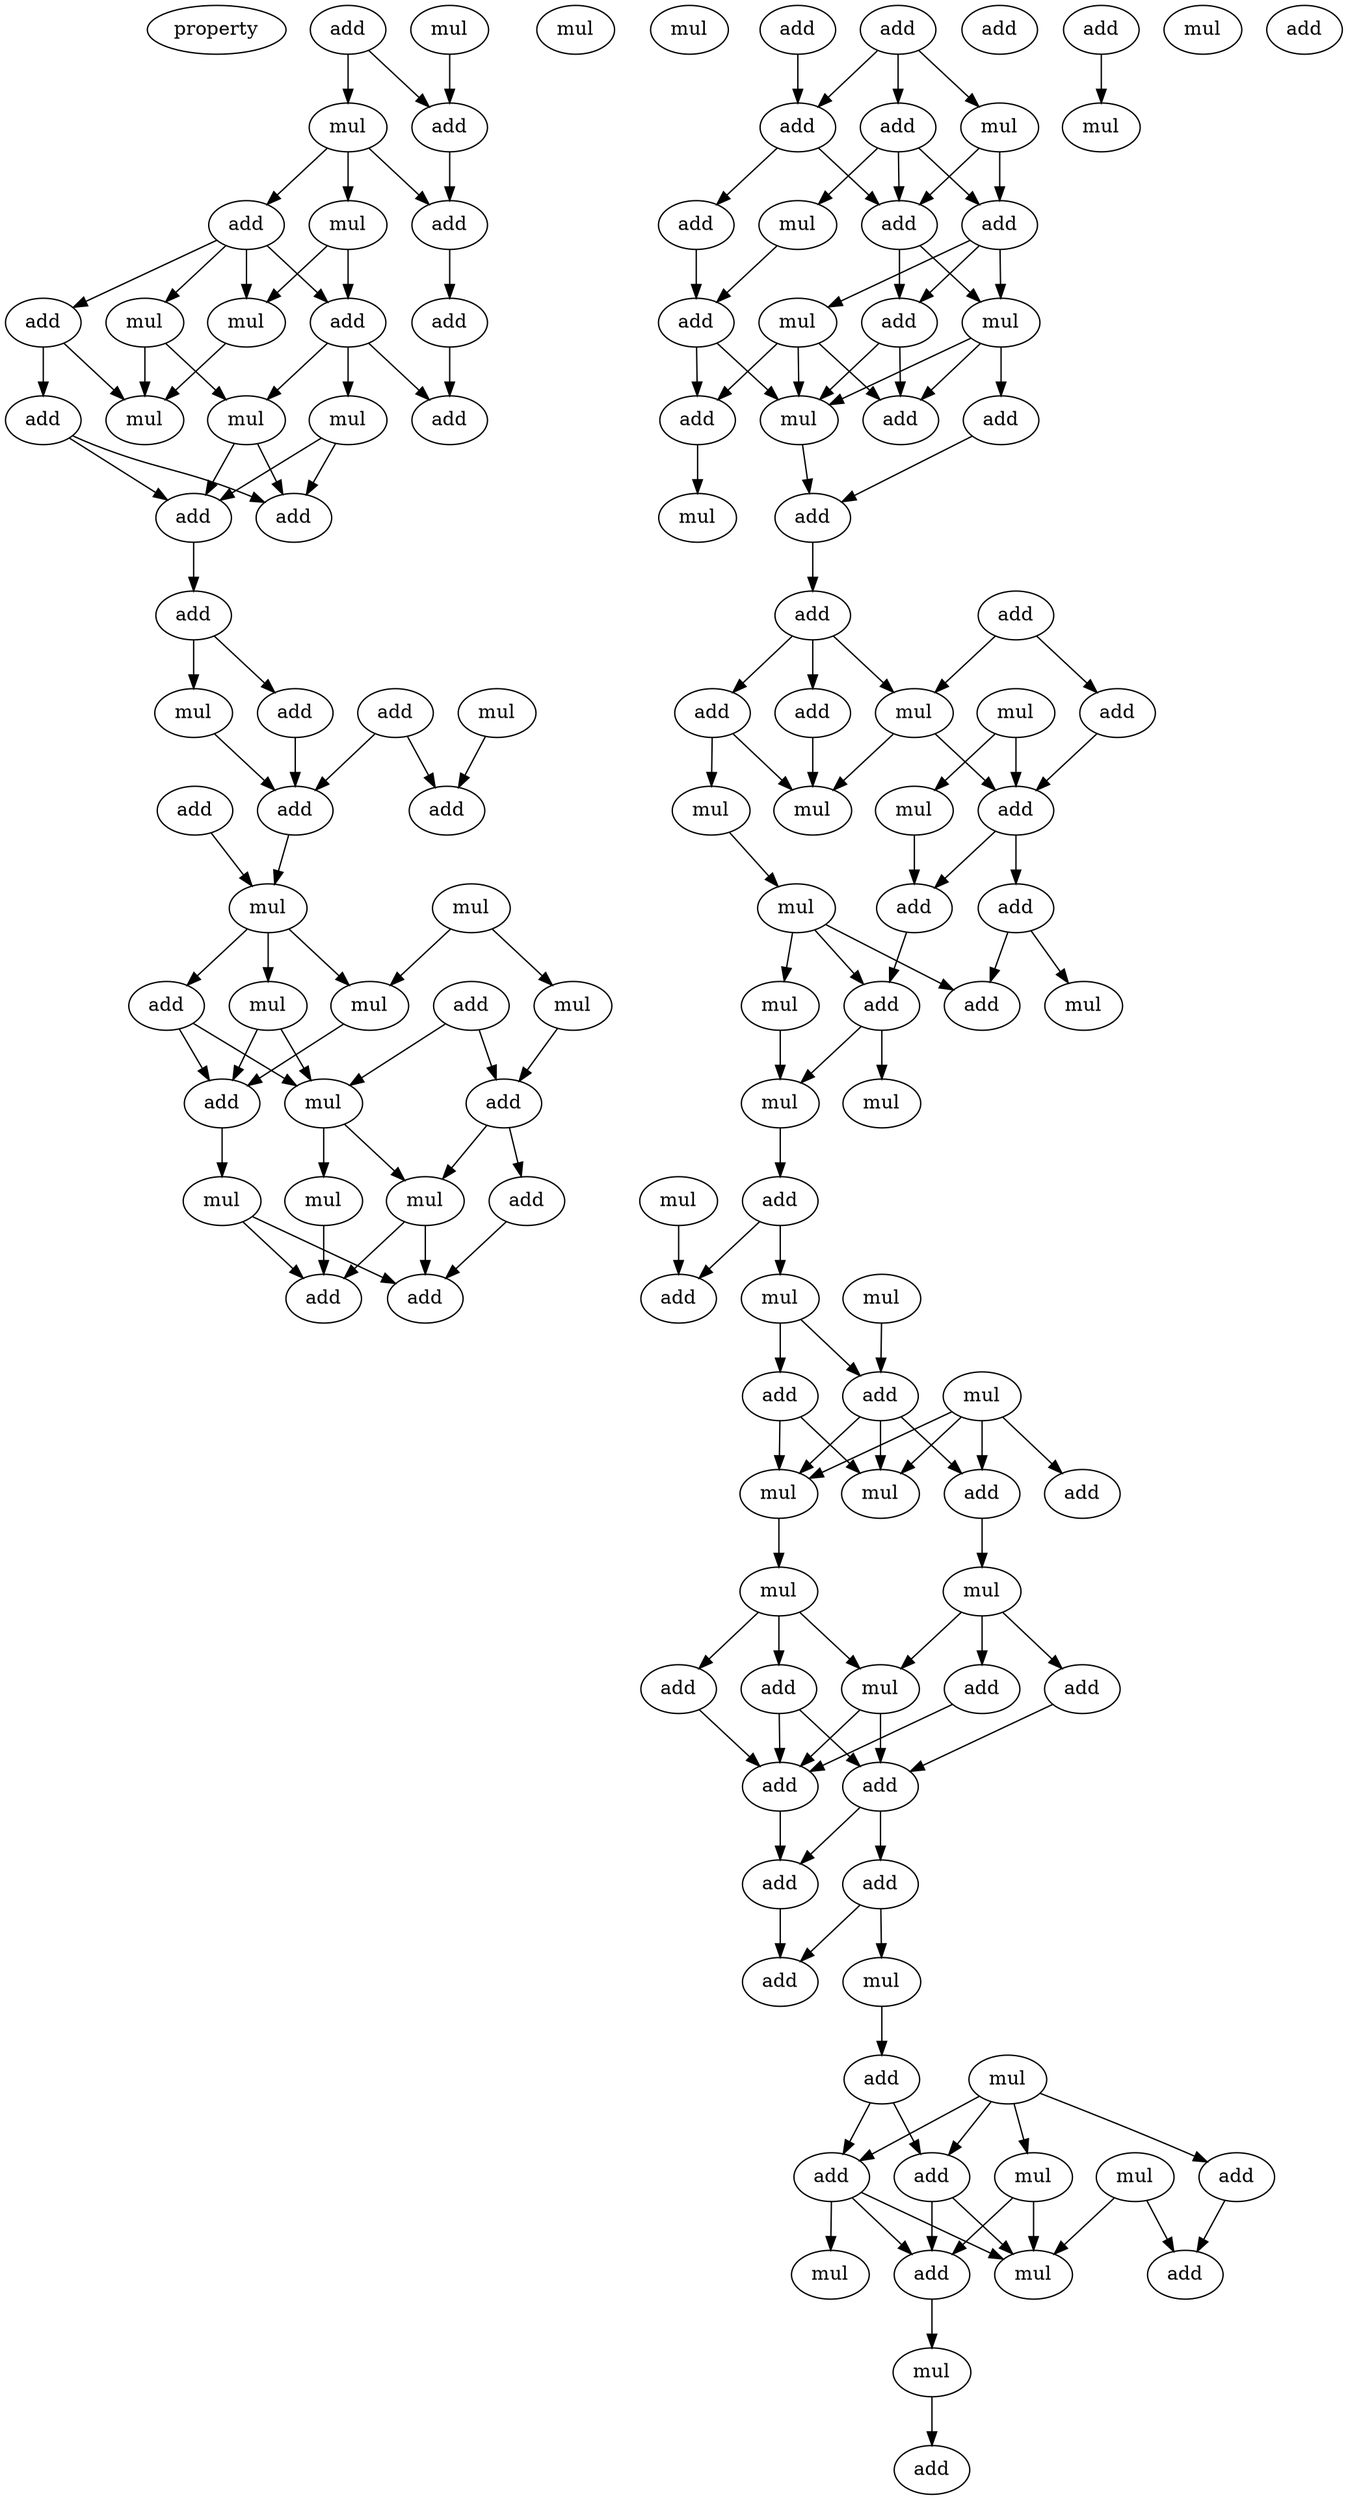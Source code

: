 digraph {
    node [fontcolor=black]
    property [mul=2,lf=1.3]
    0 [ label = add ];
    1 [ label = mul ];
    2 [ label = mul ];
    3 [ label = mul ];
    4 [ label = add ];
    5 [ label = mul ];
    6 [ label = mul ];
    7 [ label = add ];
    8 [ label = add ];
    9 [ label = add ];
    10 [ label = mul ];
    11 [ label = add ];
    12 [ label = mul ];
    13 [ label = add ];
    14 [ label = add ];
    15 [ label = mul ];
    16 [ label = add ];
    17 [ label = mul ];
    18 [ label = mul ];
    19 [ label = add ];
    20 [ label = add ];
    21 [ label = add ];
    22 [ label = mul ];
    23 [ label = add ];
    24 [ label = add ];
    25 [ label = mul ];
    26 [ label = add ];
    27 [ label = add ];
    28 [ label = add ];
    29 [ label = mul ];
    30 [ label = mul ];
    31 [ label = mul ];
    32 [ label = add ];
    33 [ label = add ];
    34 [ label = mul ];
    35 [ label = mul ];
    36 [ label = add ];
    37 [ label = mul ];
    38 [ label = add ];
    39 [ label = mul ];
    40 [ label = mul ];
    41 [ label = mul ];
    42 [ label = add ];
    43 [ label = add ];
    44 [ label = add ];
    45 [ label = add ];
    46 [ label = add ];
    47 [ label = add ];
    48 [ label = add ];
    49 [ label = mul ];
    50 [ label = add ];
    51 [ label = mul ];
    52 [ label = add ];
    53 [ label = add ];
    54 [ label = mul ];
    55 [ label = add ];
    56 [ label = mul ];
    57 [ label = add ];
    58 [ label = mul ];
    59 [ label = add ];
    60 [ label = add ];
    61 [ label = add ];
    62 [ label = mul ];
    63 [ label = add ];
    64 [ label = add ];
    65 [ label = add ];
    66 [ label = add ];
    67 [ label = mul ];
    68 [ label = add ];
    69 [ label = add ];
    70 [ label = mul ];
    71 [ label = add ];
    72 [ label = mul ];
    73 [ label = mul ];
    74 [ label = mul ];
    75 [ label = add ];
    76 [ label = mul ];
    77 [ label = add ];
    78 [ label = add ];
    79 [ label = mul ];
    80 [ label = add ];
    81 [ label = mul ];
    82 [ label = mul ];
    83 [ label = mul ];
    84 [ label = add ];
    85 [ label = mul ];
    86 [ label = add ];
    87 [ label = mul ];
    88 [ label = mul ];
    89 [ label = add ];
    90 [ label = add ];
    91 [ label = mul ];
    92 [ label = add ];
    93 [ label = mul ];
    94 [ label = add ];
    95 [ label = mul ];
    96 [ label = add ];
    97 [ label = mul ];
    98 [ label = mul ];
    99 [ label = mul ];
    100 [ label = add ];
    101 [ label = add ];
    102 [ label = add ];
    103 [ label = add ];
    104 [ label = add ];
    105 [ label = add ];
    106 [ label = add ];
    107 [ label = add ];
    108 [ label = mul ];
    109 [ label = add ];
    110 [ label = mul ];
    111 [ label = add ];
    112 [ label = add ];
    113 [ label = add ];
    114 [ label = mul ];
    115 [ label = mul ];
    116 [ label = add ];
    117 [ label = add ];
    118 [ label = mul ];
    119 [ label = mul ];
    120 [ label = add ];
    121 [ label = mul ];
    122 [ label = add ];
    123 [ label = add ];
    124 [ label = mul ];
    125 [ label = mul ];
    126 [ label = add ];
    0 -> 4 [ name = 0 ];
    0 -> 5 [ name = 1 ];
    1 -> 4 [ name = 2 ];
    4 -> 8 [ name = 3 ];
    5 -> 6 [ name = 4 ];
    5 -> 7 [ name = 5 ];
    5 -> 8 [ name = 6 ];
    6 -> 12 [ name = 7 ];
    6 -> 13 [ name = 8 ];
    7 -> 9 [ name = 9 ];
    7 -> 10 [ name = 10 ];
    7 -> 12 [ name = 11 ];
    7 -> 13 [ name = 12 ];
    8 -> 11 [ name = 13 ];
    9 -> 14 [ name = 14 ];
    9 -> 15 [ name = 15 ];
    10 -> 15 [ name = 16 ];
    10 -> 17 [ name = 17 ];
    11 -> 16 [ name = 18 ];
    12 -> 15 [ name = 19 ];
    13 -> 16 [ name = 20 ];
    13 -> 17 [ name = 21 ];
    13 -> 18 [ name = 22 ];
    14 -> 19 [ name = 23 ];
    14 -> 20 [ name = 24 ];
    17 -> 19 [ name = 25 ];
    17 -> 20 [ name = 26 ];
    18 -> 19 [ name = 27 ];
    18 -> 20 [ name = 28 ];
    19 -> 21 [ name = 29 ];
    21 -> 22 [ name = 30 ];
    21 -> 24 [ name = 31 ];
    22 -> 26 [ name = 32 ];
    23 -> 26 [ name = 33 ];
    23 -> 28 [ name = 34 ];
    24 -> 26 [ name = 35 ];
    25 -> 28 [ name = 36 ];
    26 -> 29 [ name = 37 ];
    27 -> 29 [ name = 38 ];
    29 -> 31 [ name = 39 ];
    29 -> 32 [ name = 40 ];
    29 -> 35 [ name = 41 ];
    30 -> 31 [ name = 42 ];
    30 -> 34 [ name = 43 ];
    31 -> 38 [ name = 44 ];
    32 -> 37 [ name = 45 ];
    32 -> 38 [ name = 46 ];
    33 -> 36 [ name = 47 ];
    33 -> 37 [ name = 48 ];
    34 -> 36 [ name = 49 ];
    35 -> 37 [ name = 50 ];
    35 -> 38 [ name = 51 ];
    36 -> 39 [ name = 52 ];
    36 -> 42 [ name = 53 ];
    37 -> 39 [ name = 54 ];
    37 -> 40 [ name = 55 ];
    38 -> 41 [ name = 56 ];
    39 -> 43 [ name = 57 ];
    39 -> 44 [ name = 58 ];
    40 -> 44 [ name = 59 ];
    41 -> 43 [ name = 60 ];
    41 -> 44 [ name = 61 ];
    42 -> 43 [ name = 62 ];
    45 -> 47 [ name = 63 ];
    45 -> 48 [ name = 64 ];
    45 -> 49 [ name = 65 ];
    46 -> 47 [ name = 66 ];
    47 -> 50 [ name = 67 ];
    47 -> 53 [ name = 68 ];
    48 -> 51 [ name = 69 ];
    48 -> 52 [ name = 70 ];
    48 -> 53 [ name = 71 ];
    49 -> 52 [ name = 72 ];
    49 -> 53 [ name = 73 ];
    50 -> 55 [ name = 74 ];
    51 -> 55 [ name = 75 ];
    52 -> 54 [ name = 76 ];
    52 -> 56 [ name = 77 ];
    52 -> 57 [ name = 78 ];
    53 -> 56 [ name = 79 ];
    53 -> 57 [ name = 80 ];
    54 -> 58 [ name = 81 ];
    54 -> 59 [ name = 82 ];
    54 -> 61 [ name = 83 ];
    55 -> 58 [ name = 84 ];
    55 -> 59 [ name = 85 ];
    56 -> 58 [ name = 86 ];
    56 -> 60 [ name = 87 ];
    56 -> 61 [ name = 88 ];
    57 -> 58 [ name = 89 ];
    57 -> 61 [ name = 90 ];
    58 -> 63 [ name = 91 ];
    59 -> 62 [ name = 92 ];
    60 -> 63 [ name = 93 ];
    63 -> 65 [ name = 94 ];
    64 -> 67 [ name = 95 ];
    64 -> 69 [ name = 96 ];
    65 -> 66 [ name = 97 ];
    65 -> 67 [ name = 98 ];
    65 -> 68 [ name = 99 ];
    66 -> 72 [ name = 100 ];
    67 -> 71 [ name = 101 ];
    67 -> 72 [ name = 102 ];
    68 -> 72 [ name = 103 ];
    68 -> 73 [ name = 104 ];
    69 -> 71 [ name = 105 ];
    70 -> 71 [ name = 106 ];
    70 -> 74 [ name = 107 ];
    71 -> 75 [ name = 108 ];
    71 -> 77 [ name = 109 ];
    73 -> 76 [ name = 110 ];
    74 -> 75 [ name = 111 ];
    75 -> 80 [ name = 112 ];
    76 -> 78 [ name = 113 ];
    76 -> 80 [ name = 114 ];
    76 -> 81 [ name = 115 ];
    77 -> 78 [ name = 116 ];
    77 -> 79 [ name = 117 ];
    80 -> 82 [ name = 118 ];
    80 -> 83 [ name = 119 ];
    81 -> 83 [ name = 120 ];
    83 -> 84 [ name = 121 ];
    84 -> 86 [ name = 122 ];
    84 -> 88 [ name = 123 ];
    85 -> 86 [ name = 124 ];
    87 -> 90 [ name = 125 ];
    88 -> 89 [ name = 126 ];
    88 -> 90 [ name = 127 ];
    89 -> 93 [ name = 128 ];
    89 -> 95 [ name = 129 ];
    90 -> 93 [ name = 130 ];
    90 -> 95 [ name = 131 ];
    90 -> 96 [ name = 132 ];
    91 -> 92 [ name = 133 ];
    91 -> 93 [ name = 134 ];
    91 -> 95 [ name = 135 ];
    91 -> 96 [ name = 136 ];
    95 -> 97 [ name = 137 ];
    96 -> 98 [ name = 138 ];
    97 -> 99 [ name = 139 ];
    97 -> 101 [ name = 140 ];
    97 -> 103 [ name = 141 ];
    98 -> 99 [ name = 142 ];
    98 -> 100 [ name = 143 ];
    98 -> 102 [ name = 144 ];
    99 -> 104 [ name = 145 ];
    99 -> 105 [ name = 146 ];
    100 -> 104 [ name = 147 ];
    101 -> 105 [ name = 148 ];
    102 -> 105 [ name = 149 ];
    103 -> 104 [ name = 150 ];
    103 -> 105 [ name = 151 ];
    104 -> 106 [ name = 152 ];
    104 -> 107 [ name = 153 ];
    105 -> 107 [ name = 154 ];
    106 -> 108 [ name = 155 ];
    106 -> 109 [ name = 156 ];
    107 -> 109 [ name = 157 ];
    108 -> 111 [ name = 158 ];
    110 -> 112 [ name = 159 ];
    110 -> 113 [ name = 160 ];
    110 -> 114 [ name = 161 ];
    110 -> 116 [ name = 162 ];
    111 -> 112 [ name = 163 ];
    111 -> 113 [ name = 164 ];
    112 -> 117 [ name = 165 ];
    112 -> 118 [ name = 166 ];
    112 -> 119 [ name = 167 ];
    113 -> 117 [ name = 168 ];
    113 -> 118 [ name = 169 ];
    114 -> 117 [ name = 170 ];
    114 -> 118 [ name = 171 ];
    115 -> 118 [ name = 172 ];
    115 -> 120 [ name = 173 ];
    116 -> 120 [ name = 174 ];
    117 -> 121 [ name = 175 ];
    121 -> 122 [ name = 176 ];
    123 -> 124 [ name = 177 ];
}
